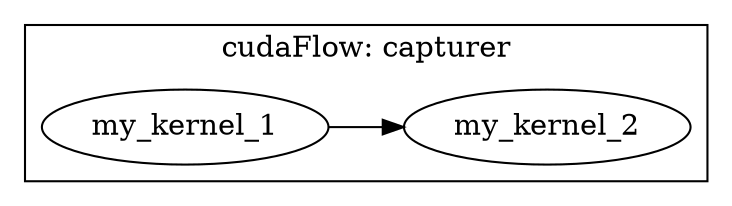 digraph cudaFlowCapturer {
  rankdir="LR";
  subgraph cluster_capturer{
    label="cudaFlow: capturer"
    my_kernel_1 -> my_kernel_2;
  }
}
